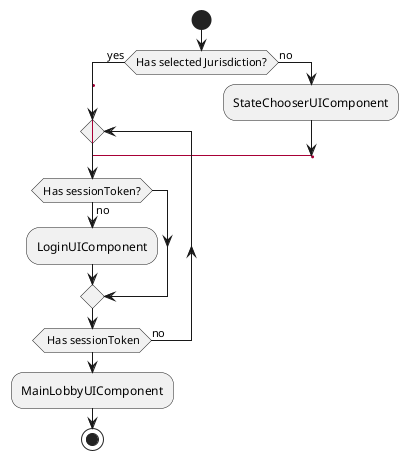 @startuml

start
if (Has selected Jurisdiction?) then (yes)
  label lbl_login
  repeat
    if (Has sessionToken?) then (no)
       :LoginUIComponent;
    endif
  repeat while( Has sessionToken) is (no)
  :MainLobbyUIComponent;
  stop
else (no)
  :StateChooserUIComponent;
  goto lbl_login
endif

@enduml

